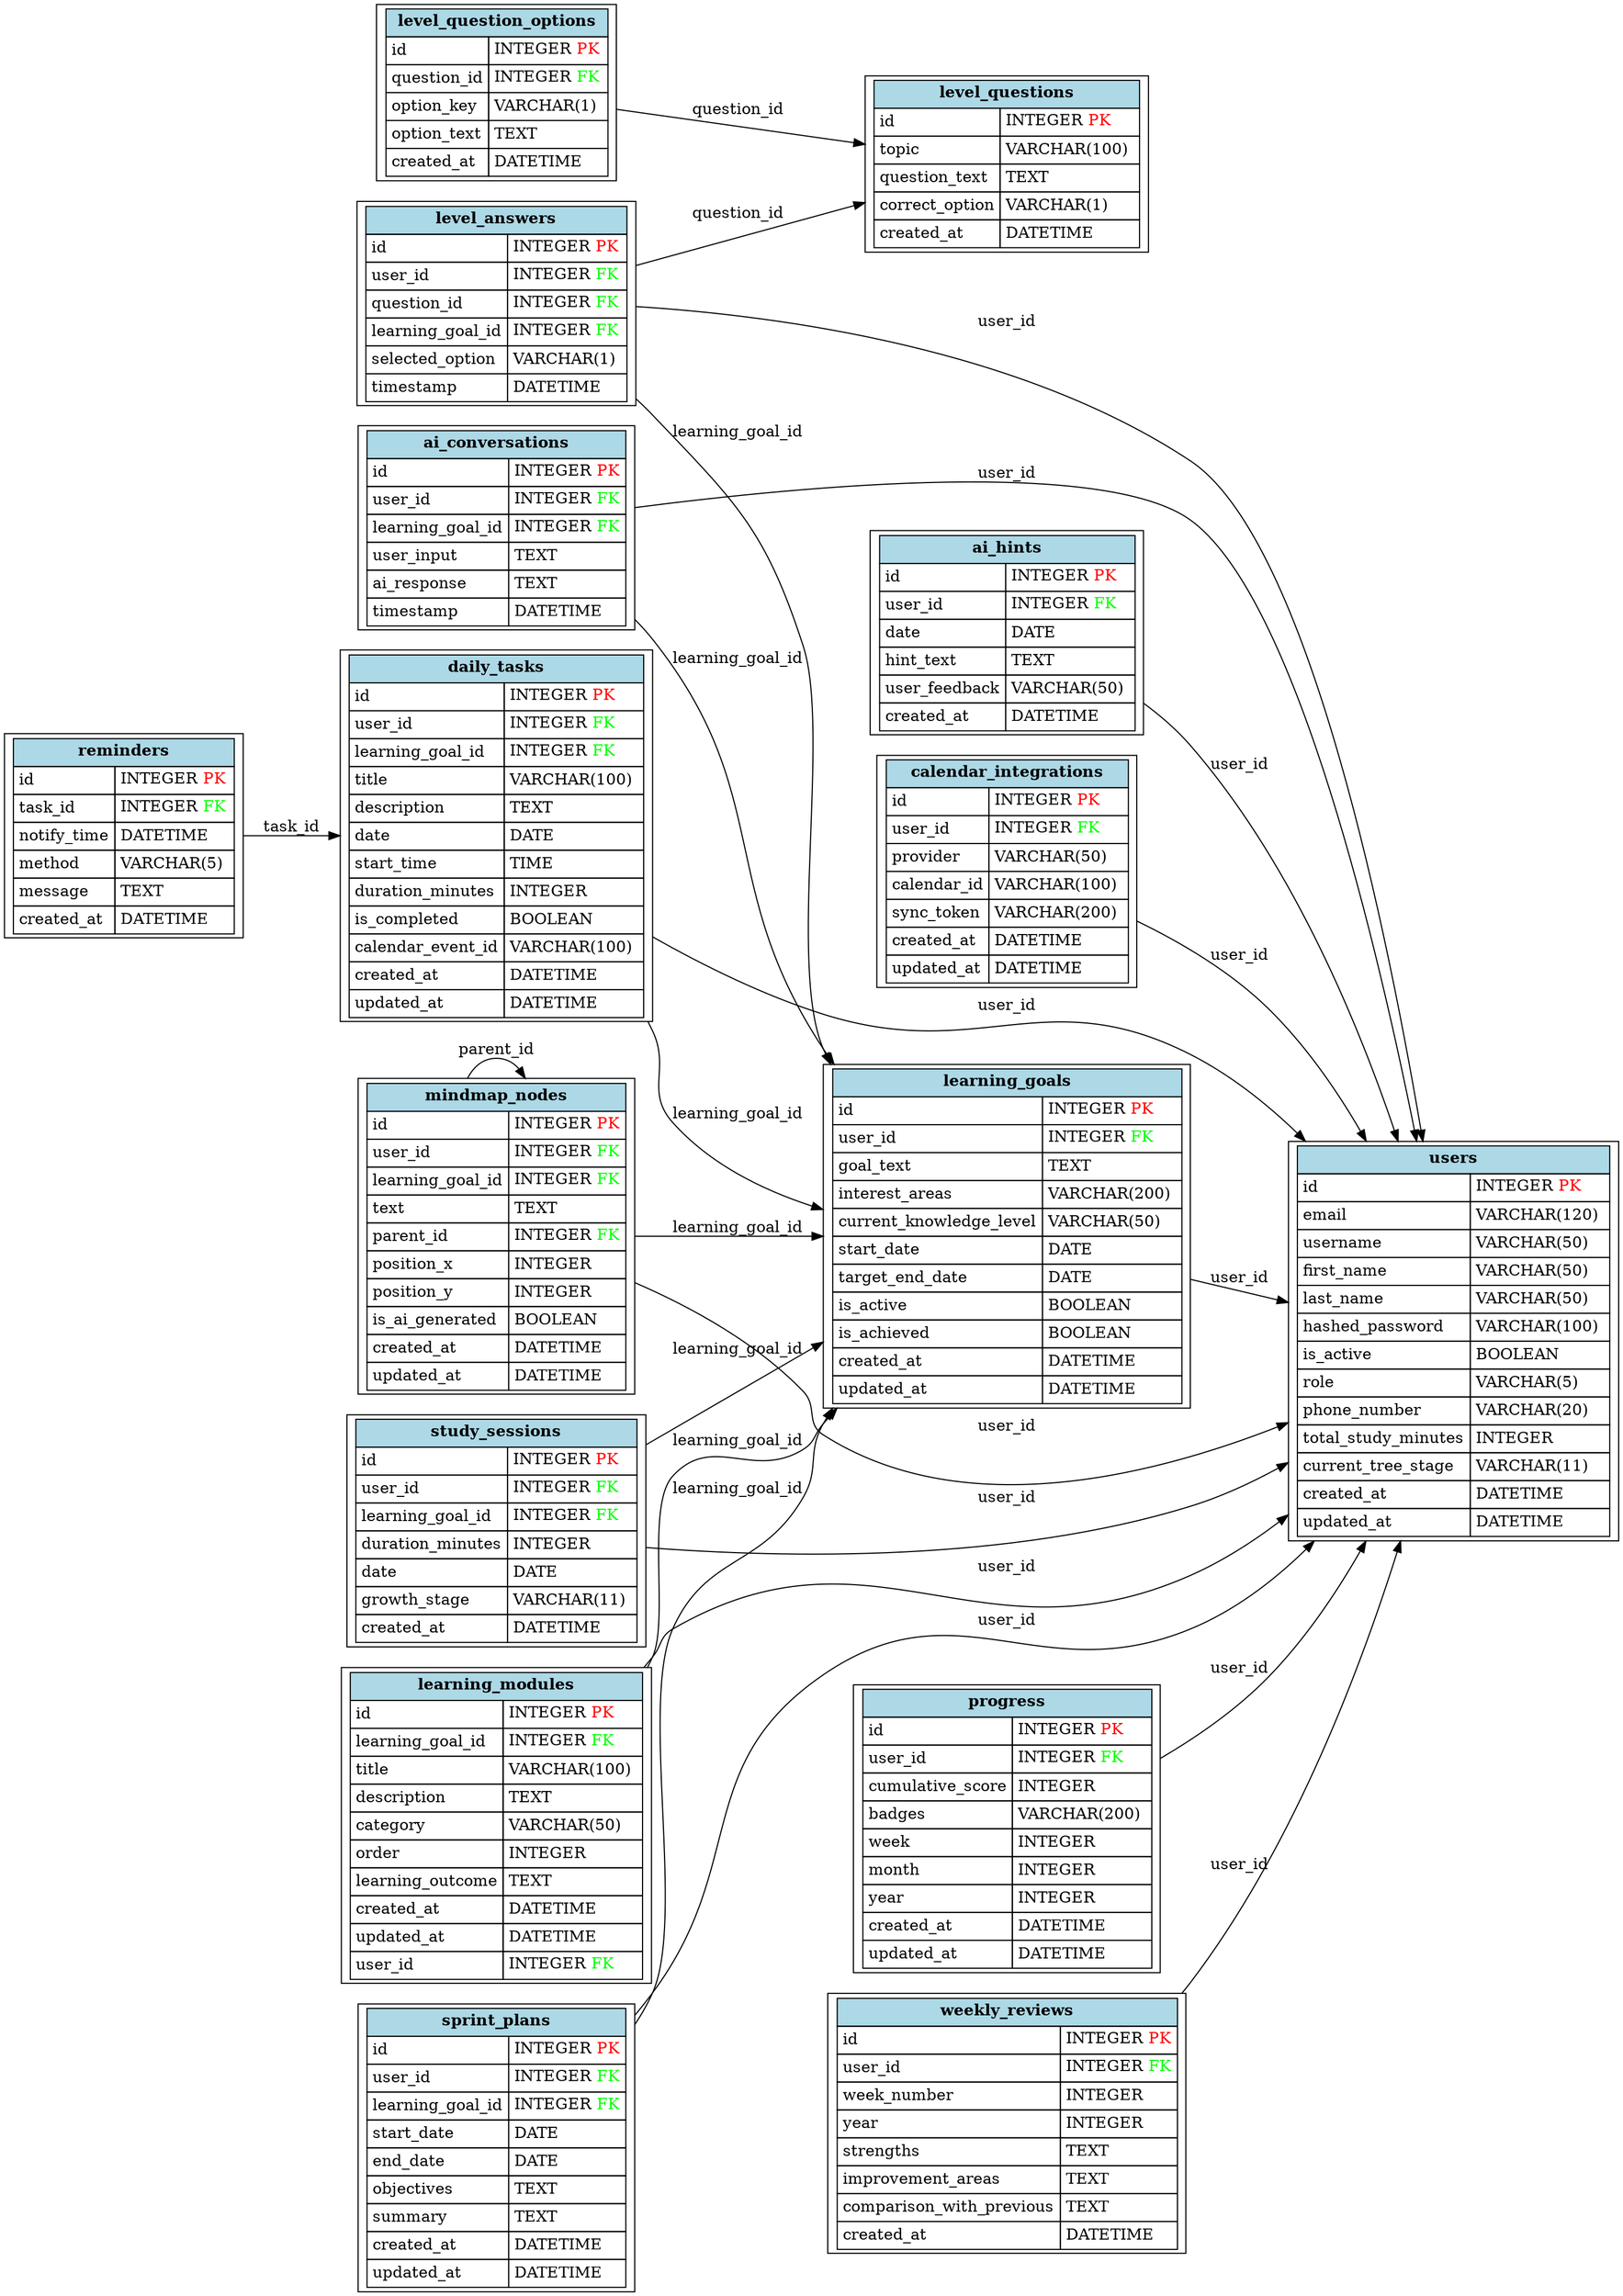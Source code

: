 digraph G {
  rankdir="LR";
  "level_questions" [shape=box, label=<<table border="0" cellborder="1" cellspacing="0" cellpadding="4">
    <tr><td colspan="2" bgcolor="lightblue"><b>level_questions</b></td></tr>
    <tr><td align="left">id</td><td align="left">INTEGER <font color='red'>PK</font></td></tr>
    <tr><td align="left">topic</td><td align="left">VARCHAR(100) </td></tr>
    <tr><td align="left">question_text</td><td align="left">TEXT </td></tr>
    <tr><td align="left">correct_option</td><td align="left">VARCHAR(1) </td></tr>
    <tr><td align="left">created_at</td><td align="left">DATETIME </td></tr>
  </table>>];
  "users" [shape=box, label=<<table border="0" cellborder="1" cellspacing="0" cellpadding="4">
    <tr><td colspan="2" bgcolor="lightblue"><b>users</b></td></tr>
    <tr><td align="left">id</td><td align="left">INTEGER <font color='red'>PK</font></td></tr>
    <tr><td align="left">email</td><td align="left">VARCHAR(120) </td></tr>
    <tr><td align="left">username</td><td align="left">VARCHAR(50) </td></tr>
    <tr><td align="left">first_name</td><td align="left">VARCHAR(50) </td></tr>
    <tr><td align="left">last_name</td><td align="left">VARCHAR(50) </td></tr>
    <tr><td align="left">hashed_password</td><td align="left">VARCHAR(100) </td></tr>
    <tr><td align="left">is_active</td><td align="left">BOOLEAN </td></tr>
    <tr><td align="left">role</td><td align="left">VARCHAR(5) </td></tr>
    <tr><td align="left">phone_number</td><td align="left">VARCHAR(20) </td></tr>
    <tr><td align="left">total_study_minutes</td><td align="left">INTEGER </td></tr>
    <tr><td align="left">current_tree_stage</td><td align="left">VARCHAR(11) </td></tr>
    <tr><td align="left">created_at</td><td align="left">DATETIME </td></tr>
    <tr><td align="left">updated_at</td><td align="left">DATETIME </td></tr>
  </table>>];
  "ai_hints" [shape=box, label=<<table border="0" cellborder="1" cellspacing="0" cellpadding="4">
    <tr><td colspan="2" bgcolor="lightblue"><b>ai_hints</b></td></tr>
    <tr><td align="left">id</td><td align="left">INTEGER <font color='red'>PK</font></td></tr>
    <tr><td align="left">user_id</td><td align="left">INTEGER <font color='green'>FK</font></td></tr>
    <tr><td align="left">date</td><td align="left">DATE </td></tr>
    <tr><td align="left">hint_text</td><td align="left">TEXT </td></tr>
    <tr><td align="left">user_feedback</td><td align="left">VARCHAR(50) </td></tr>
    <tr><td align="left">created_at</td><td align="left">DATETIME </td></tr>
  </table>>];
  "calendar_integrations" [shape=box, label=<<table border="0" cellborder="1" cellspacing="0" cellpadding="4">
    <tr><td colspan="2" bgcolor="lightblue"><b>calendar_integrations</b></td></tr>
    <tr><td align="left">id</td><td align="left">INTEGER <font color='red'>PK</font></td></tr>
    <tr><td align="left">user_id</td><td align="left">INTEGER <font color='green'>FK</font></td></tr>
    <tr><td align="left">provider</td><td align="left">VARCHAR(50) </td></tr>
    <tr><td align="left">calendar_id</td><td align="left">VARCHAR(100) </td></tr>
    <tr><td align="left">sync_token</td><td align="left">VARCHAR(200) </td></tr>
    <tr><td align="left">created_at</td><td align="left">DATETIME </td></tr>
    <tr><td align="left">updated_at</td><td align="left">DATETIME </td></tr>
  </table>>];
  "learning_goals" [shape=box, label=<<table border="0" cellborder="1" cellspacing="0" cellpadding="4">
    <tr><td colspan="2" bgcolor="lightblue"><b>learning_goals</b></td></tr>
    <tr><td align="left">id</td><td align="left">INTEGER <font color='red'>PK</font></td></tr>
    <tr><td align="left">user_id</td><td align="left">INTEGER <font color='green'>FK</font></td></tr>
    <tr><td align="left">goal_text</td><td align="left">TEXT </td></tr>
    <tr><td align="left">interest_areas</td><td align="left">VARCHAR(200) </td></tr>
    <tr><td align="left">current_knowledge_level</td><td align="left">VARCHAR(50) </td></tr>
    <tr><td align="left">start_date</td><td align="left">DATE </td></tr>
    <tr><td align="left">target_end_date</td><td align="left">DATE </td></tr>
    <tr><td align="left">is_active</td><td align="left">BOOLEAN </td></tr>
    <tr><td align="left">is_achieved</td><td align="left">BOOLEAN </td></tr>
    <tr><td align="left">created_at</td><td align="left">DATETIME </td></tr>
    <tr><td align="left">updated_at</td><td align="left">DATETIME </td></tr>
  </table>>];
  "level_question_options" [shape=box, label=<<table border="0" cellborder="1" cellspacing="0" cellpadding="4">
    <tr><td colspan="2" bgcolor="lightblue"><b>level_question_options</b></td></tr>
    <tr><td align="left">id</td><td align="left">INTEGER <font color='red'>PK</font></td></tr>
    <tr><td align="left">question_id</td><td align="left">INTEGER <font color='green'>FK</font></td></tr>
    <tr><td align="left">option_key</td><td align="left">VARCHAR(1) </td></tr>
    <tr><td align="left">option_text</td><td align="left">TEXT </td></tr>
    <tr><td align="left">created_at</td><td align="left">DATETIME </td></tr>
  </table>>];
  "progress" [shape=box, label=<<table border="0" cellborder="1" cellspacing="0" cellpadding="4">
    <tr><td colspan="2" bgcolor="lightblue"><b>progress</b></td></tr>
    <tr><td align="left">id</td><td align="left">INTEGER <font color='red'>PK</font></td></tr>
    <tr><td align="left">user_id</td><td align="left">INTEGER <font color='green'>FK</font></td></tr>
    <tr><td align="left">cumulative_score</td><td align="left">INTEGER </td></tr>
    <tr><td align="left">badges</td><td align="left">VARCHAR(200) </td></tr>
    <tr><td align="left">week</td><td align="left">INTEGER </td></tr>
    <tr><td align="left">month</td><td align="left">INTEGER </td></tr>
    <tr><td align="left">year</td><td align="left">INTEGER </td></tr>
    <tr><td align="left">created_at</td><td align="left">DATETIME </td></tr>
    <tr><td align="left">updated_at</td><td align="left">DATETIME </td></tr>
  </table>>];
  "weekly_reviews" [shape=box, label=<<table border="0" cellborder="1" cellspacing="0" cellpadding="4">
    <tr><td colspan="2" bgcolor="lightblue"><b>weekly_reviews</b></td></tr>
    <tr><td align="left">id</td><td align="left">INTEGER <font color='red'>PK</font></td></tr>
    <tr><td align="left">user_id</td><td align="left">INTEGER <font color='green'>FK</font></td></tr>
    <tr><td align="left">week_number</td><td align="left">INTEGER </td></tr>
    <tr><td align="left">year</td><td align="left">INTEGER </td></tr>
    <tr><td align="left">strengths</td><td align="left">TEXT </td></tr>
    <tr><td align="left">improvement_areas</td><td align="left">TEXT </td></tr>
    <tr><td align="left">comparison_with_previous</td><td align="left">TEXT </td></tr>
    <tr><td align="left">created_at</td><td align="left">DATETIME </td></tr>
  </table>>];
  "ai_conversations" [shape=box, label=<<table border="0" cellborder="1" cellspacing="0" cellpadding="4">
    <tr><td colspan="2" bgcolor="lightblue"><b>ai_conversations</b></td></tr>
    <tr><td align="left">id</td><td align="left">INTEGER <font color='red'>PK</font></td></tr>
    <tr><td align="left">user_id</td><td align="left">INTEGER <font color='green'>FK</font></td></tr>
    <tr><td align="left">learning_goal_id</td><td align="left">INTEGER <font color='green'>FK</font></td></tr>
    <tr><td align="left">user_input</td><td align="left">TEXT </td></tr>
    <tr><td align="left">ai_response</td><td align="left">TEXT </td></tr>
    <tr><td align="left">timestamp</td><td align="left">DATETIME </td></tr>
  </table>>];
  "daily_tasks" [shape=box, label=<<table border="0" cellborder="1" cellspacing="0" cellpadding="4">
    <tr><td colspan="2" bgcolor="lightblue"><b>daily_tasks</b></td></tr>
    <tr><td align="left">id</td><td align="left">INTEGER <font color='red'>PK</font></td></tr>
    <tr><td align="left">user_id</td><td align="left">INTEGER <font color='green'>FK</font></td></tr>
    <tr><td align="left">learning_goal_id</td><td align="left">INTEGER <font color='green'>FK</font></td></tr>
    <tr><td align="left">title</td><td align="left">VARCHAR(100) </td></tr>
    <tr><td align="left">description</td><td align="left">TEXT </td></tr>
    <tr><td align="left">date</td><td align="left">DATE </td></tr>
    <tr><td align="left">start_time</td><td align="left">TIME </td></tr>
    <tr><td align="left">duration_minutes</td><td align="left">INTEGER </td></tr>
    <tr><td align="left">is_completed</td><td align="left">BOOLEAN </td></tr>
    <tr><td align="left">calendar_event_id</td><td align="left">VARCHAR(100) </td></tr>
    <tr><td align="left">created_at</td><td align="left">DATETIME </td></tr>
    <tr><td align="left">updated_at</td><td align="left">DATETIME </td></tr>
  </table>>];
  "learning_modules" [shape=box, label=<<table border="0" cellborder="1" cellspacing="0" cellpadding="4">
    <tr><td colspan="2" bgcolor="lightblue"><b>learning_modules</b></td></tr>
    <tr><td align="left">id</td><td align="left">INTEGER <font color='red'>PK</font></td></tr>
    <tr><td align="left">learning_goal_id</td><td align="left">INTEGER <font color='green'>FK</font></td></tr>
    <tr><td align="left">title</td><td align="left">VARCHAR(100) </td></tr>
    <tr><td align="left">description</td><td align="left">TEXT </td></tr>
    <tr><td align="left">category</td><td align="left">VARCHAR(50) </td></tr>
    <tr><td align="left">order</td><td align="left">INTEGER </td></tr>
    <tr><td align="left">learning_outcome</td><td align="left">TEXT </td></tr>
    <tr><td align="left">created_at</td><td align="left">DATETIME </td></tr>
    <tr><td align="left">updated_at</td><td align="left">DATETIME </td></tr>
    <tr><td align="left">user_id</td><td align="left">INTEGER <font color='green'>FK</font></td></tr>
  </table>>];
  "level_answers" [shape=box, label=<<table border="0" cellborder="1" cellspacing="0" cellpadding="4">
    <tr><td colspan="2" bgcolor="lightblue"><b>level_answers</b></td></tr>
    <tr><td align="left">id</td><td align="left">INTEGER <font color='red'>PK</font></td></tr>
    <tr><td align="left">user_id</td><td align="left">INTEGER <font color='green'>FK</font></td></tr>
    <tr><td align="left">question_id</td><td align="left">INTEGER <font color='green'>FK</font></td></tr>
    <tr><td align="left">learning_goal_id</td><td align="left">INTEGER <font color='green'>FK</font></td></tr>
    <tr><td align="left">selected_option</td><td align="left">VARCHAR(1) </td></tr>
    <tr><td align="left">timestamp</td><td align="left">DATETIME </td></tr>
  </table>>];
  "mindmap_nodes" [shape=box, label=<<table border="0" cellborder="1" cellspacing="0" cellpadding="4">
    <tr><td colspan="2" bgcolor="lightblue"><b>mindmap_nodes</b></td></tr>
    <tr><td align="left">id</td><td align="left">INTEGER <font color='red'>PK</font></td></tr>
    <tr><td align="left">user_id</td><td align="left">INTEGER <font color='green'>FK</font></td></tr>
    <tr><td align="left">learning_goal_id</td><td align="left">INTEGER <font color='green'>FK</font></td></tr>
    <tr><td align="left">text</td><td align="left">TEXT </td></tr>
    <tr><td align="left">parent_id</td><td align="left">INTEGER <font color='green'>FK</font></td></tr>
    <tr><td align="left">position_x</td><td align="left">INTEGER </td></tr>
    <tr><td align="left">position_y</td><td align="left">INTEGER </td></tr>
    <tr><td align="left">is_ai_generated</td><td align="left">BOOLEAN </td></tr>
    <tr><td align="left">created_at</td><td align="left">DATETIME </td></tr>
    <tr><td align="left">updated_at</td><td align="left">DATETIME </td></tr>
  </table>>];
  "sprint_plans" [shape=box, label=<<table border="0" cellborder="1" cellspacing="0" cellpadding="4">
    <tr><td colspan="2" bgcolor="lightblue"><b>sprint_plans</b></td></tr>
    <tr><td align="left">id</td><td align="left">INTEGER <font color='red'>PK</font></td></tr>
    <tr><td align="left">user_id</td><td align="left">INTEGER <font color='green'>FK</font></td></tr>
    <tr><td align="left">learning_goal_id</td><td align="left">INTEGER <font color='green'>FK</font></td></tr>
    <tr><td align="left">start_date</td><td align="left">DATE </td></tr>
    <tr><td align="left">end_date</td><td align="left">DATE </td></tr>
    <tr><td align="left">objectives</td><td align="left">TEXT </td></tr>
    <tr><td align="left">summary</td><td align="left">TEXT </td></tr>
    <tr><td align="left">created_at</td><td align="left">DATETIME </td></tr>
    <tr><td align="left">updated_at</td><td align="left">DATETIME </td></tr>
  </table>>];
  "study_sessions" [shape=box, label=<<table border="0" cellborder="1" cellspacing="0" cellpadding="4">
    <tr><td colspan="2" bgcolor="lightblue"><b>study_sessions</b></td></tr>
    <tr><td align="left">id</td><td align="left">INTEGER <font color='red'>PK</font></td></tr>
    <tr><td align="left">user_id</td><td align="left">INTEGER <font color='green'>FK</font></td></tr>
    <tr><td align="left">learning_goal_id</td><td align="left">INTEGER <font color='green'>FK</font></td></tr>
    <tr><td align="left">duration_minutes</td><td align="left">INTEGER </td></tr>
    <tr><td align="left">date</td><td align="left">DATE </td></tr>
    <tr><td align="left">growth_stage</td><td align="left">VARCHAR(11) </td></tr>
    <tr><td align="left">created_at</td><td align="left">DATETIME </td></tr>
  </table>>];
  "reminders" [shape=box, label=<<table border="0" cellborder="1" cellspacing="0" cellpadding="4">
    <tr><td colspan="2" bgcolor="lightblue"><b>reminders</b></td></tr>
    <tr><td align="left">id</td><td align="left">INTEGER <font color='red'>PK</font></td></tr>
    <tr><td align="left">task_id</td><td align="left">INTEGER <font color='green'>FK</font></td></tr>
    <tr><td align="left">notify_time</td><td align="left">DATETIME </td></tr>
    <tr><td align="left">method</td><td align="left">VARCHAR(5) </td></tr>
    <tr><td align="left">message</td><td align="left">TEXT </td></tr>
    <tr><td align="left">created_at</td><td align="left">DATETIME </td></tr>
  </table>>];
  "ai_hints" -> "users" [label="user_id"];
  "calendar_integrations" -> "users" [label="user_id"];
  "learning_goals" -> "users" [label="user_id"];
  "level_question_options" -> "level_questions" [label="question_id"];
  "progress" -> "users" [label="user_id"];
  "weekly_reviews" -> "users" [label="user_id"];
  "ai_conversations" -> "users" [label="user_id"];
  "ai_conversations" -> "learning_goals" [label="learning_goal_id"];
  "daily_tasks" -> "users" [label="user_id"];
  "daily_tasks" -> "learning_goals" [label="learning_goal_id"];
  "learning_modules" -> "learning_goals" [label="learning_goal_id"];
  "learning_modules" -> "users" [label="user_id"];
  "level_answers" -> "users" [label="user_id"];
  "level_answers" -> "level_questions" [label="question_id"];
  "level_answers" -> "learning_goals" [label="learning_goal_id"];
  "mindmap_nodes" -> "users" [label="user_id"];
  "mindmap_nodes" -> "learning_goals" [label="learning_goal_id"];
  "mindmap_nodes" -> "mindmap_nodes" [label="parent_id"];
  "sprint_plans" -> "users" [label="user_id"];
  "sprint_plans" -> "learning_goals" [label="learning_goal_id"];
  "study_sessions" -> "users" [label="user_id"];
  "study_sessions" -> "learning_goals" [label="learning_goal_id"];
  "reminders" -> "daily_tasks" [label="task_id"];
}